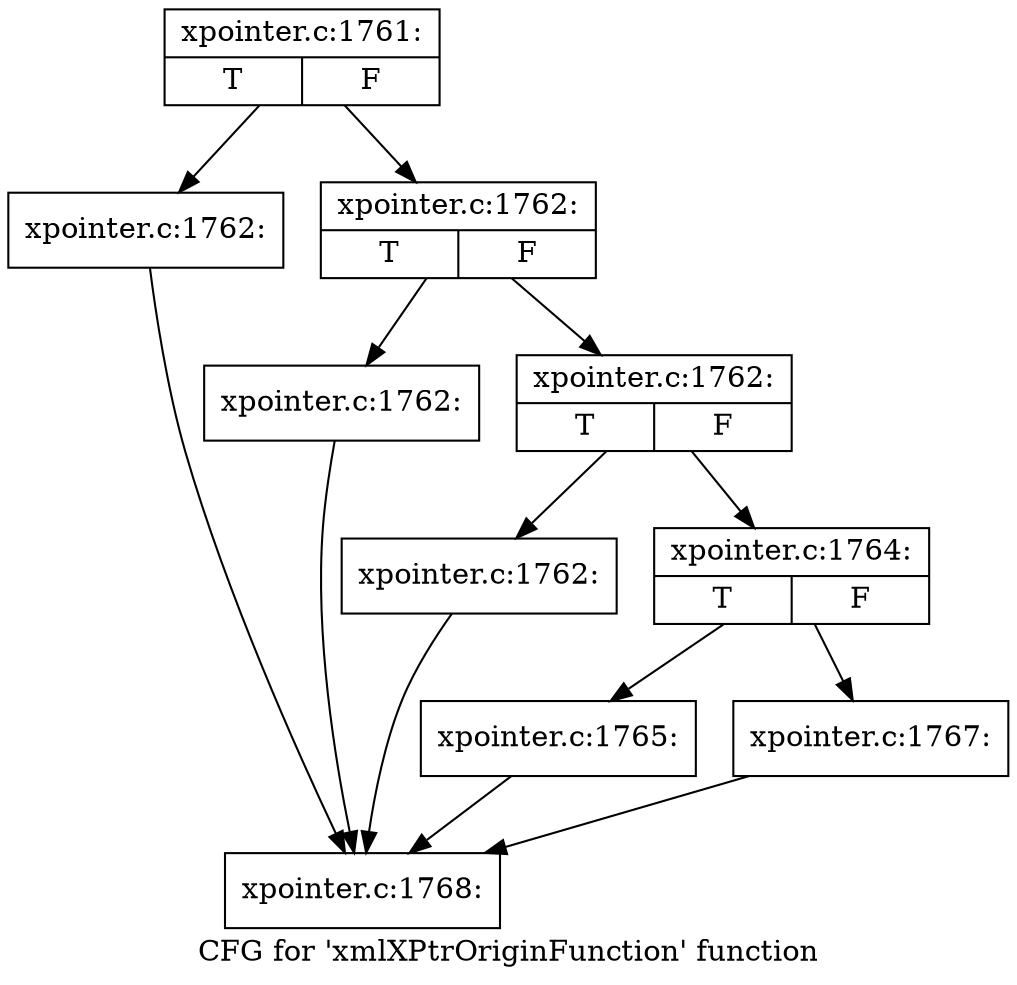 digraph "CFG for 'xmlXPtrOriginFunction' function" {
	label="CFG for 'xmlXPtrOriginFunction' function";

	Node0x52370b0 [shape=record,label="{xpointer.c:1761:|{<s0>T|<s1>F}}"];
	Node0x52370b0 -> Node0x5237400;
	Node0x52370b0 -> Node0x5237450;
	Node0x5237400 [shape=record,label="{xpointer.c:1762:}"];
	Node0x5237400 -> Node0x5239360;
	Node0x5237450 [shape=record,label="{xpointer.c:1762:|{<s0>T|<s1>F}}"];
	Node0x5237450 -> Node0x5239bc0;
	Node0x5237450 -> Node0x5239c10;
	Node0x5239bc0 [shape=record,label="{xpointer.c:1762:}"];
	Node0x5239bc0 -> Node0x5239360;
	Node0x5239c10 [shape=record,label="{xpointer.c:1762:|{<s0>T|<s1>F}}"];
	Node0x5239c10 -> Node0x5239fe0;
	Node0x5239c10 -> Node0x523a030;
	Node0x5239fe0 [shape=record,label="{xpointer.c:1762:}"];
	Node0x5239fe0 -> Node0x5239360;
	Node0x523a030 [shape=record,label="{xpointer.c:1764:|{<s0>T|<s1>F}}"];
	Node0x523a030 -> Node0x523a770;
	Node0x523a030 -> Node0x523a7c0;
	Node0x523a770 [shape=record,label="{xpointer.c:1765:}"];
	Node0x523a770 -> Node0x5239360;
	Node0x523a7c0 [shape=record,label="{xpointer.c:1767:}"];
	Node0x523a7c0 -> Node0x5239360;
	Node0x5239360 [shape=record,label="{xpointer.c:1768:}"];
}
